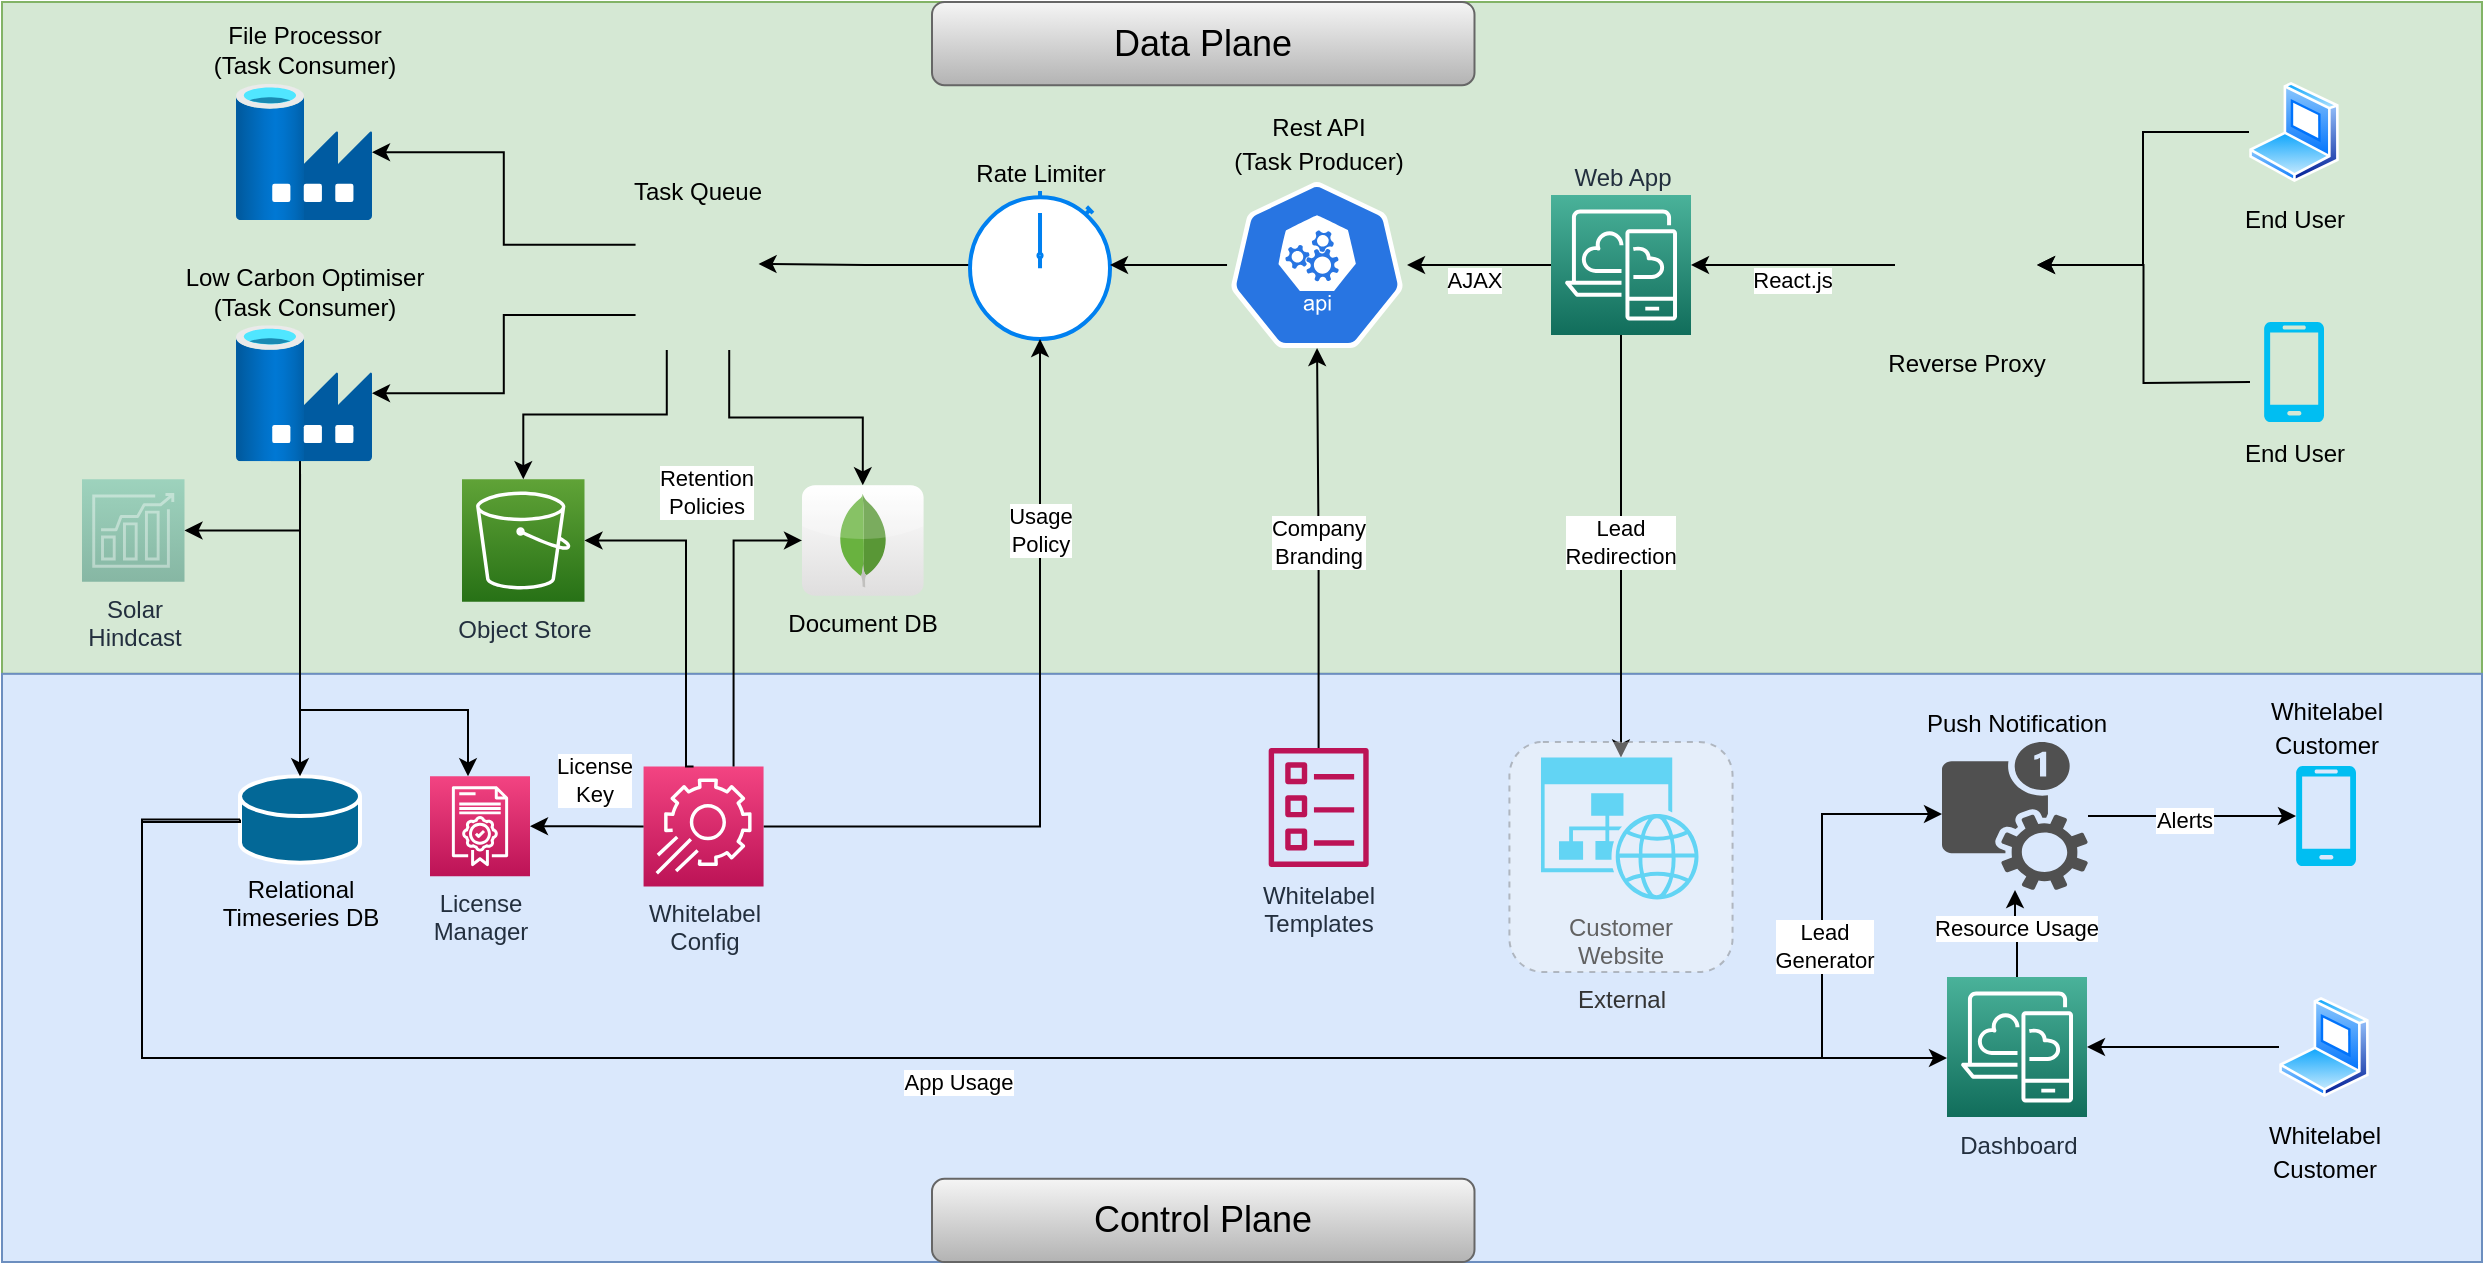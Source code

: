 <mxfile version="14.4.3" type="device" pages="2"><diagram name="New" id="-4Qh2-bbR4S6-_DFE4KF"><mxGraphModel dx="1499" dy="2027" grid="1" gridSize="10" guides="1" tooltips="1" connect="1" arrows="1" fold="1" page="1" pageScale="1" pageWidth="827" pageHeight="1169" math="0" shadow="0"><root><mxCell id="u6m_uUY1OBBtDBElIfsh-0"/><mxCell id="u6m_uUY1OBBtDBElIfsh-1" parent="u6m_uUY1OBBtDBElIfsh-0"/><mxCell id="LwdulXRqIAvsSo_qk3o0-147" value="" style="group" vertex="1" connectable="0" parent="u6m_uUY1OBBtDBElIfsh-1"><mxGeometry x="260" y="-30" width="1240" height="630" as="geometry"/></mxCell><mxCell id="LwdulXRqIAvsSo_qk3o0-117" value="" style="rounded=0;whiteSpace=wrap;html=1;fillColor=#d5e8d4;strokeColor=#82b366;" vertex="1" parent="LwdulXRqIAvsSo_qk3o0-147"><mxGeometry width="1240.0" height="335.92" as="geometry"/></mxCell><mxCell id="LwdulXRqIAvsSo_qk3o0-116" value="" style="rounded=0;whiteSpace=wrap;html=1;fillColor=#dae8fc;strokeColor=#6c8ebf;" vertex="1" parent="LwdulXRqIAvsSo_qk3o0-147"><mxGeometry y="335.92" width="1240.0" height="294.08" as="geometry"/></mxCell><mxCell id="LwdulXRqIAvsSo_qk3o0-129" value="&lt;font style=&quot;font-size: 18px&quot;&gt;Data Plane&lt;/font&gt;" style="rounded=1;whiteSpace=wrap;html=1;gradientColor=#b3b3b3;fillColor=#f5f5f5;strokeColor=#666666;" vertex="1" parent="LwdulXRqIAvsSo_qk3o0-147"><mxGeometry x="465.0" width="271.25" height="41.6" as="geometry"/></mxCell><mxCell id="LwdulXRqIAvsSo_qk3o0-130" value="&lt;font style=&quot;font-size: 18px&quot;&gt;Control Plane&lt;/font&gt;" style="rounded=1;whiteSpace=wrap;html=1;fillColor=#f5f5f5;strokeColor=#666666;gradientColor=#b3b3b3;" vertex="1" parent="LwdulXRqIAvsSo_qk3o0-147"><mxGeometry x="465.0" y="588.4" width="271.25" height="41.6" as="geometry"/></mxCell><mxCell id="u6m_uUY1OBBtDBElIfsh-2" value="Object Store" style="points=[[0,0,0],[0.25,0,0],[0.5,0,0],[0.75,0,0],[1,0,0],[0,1,0],[0.25,1,0],[0.5,1,0],[0.75,1,0],[1,1,0],[0,0.25,0],[0,0.5,0],[0,0.75,0],[1,0.25,0],[1,0.5,0],[1,0.75,0]];outlineConnect=0;fontColor=#232F3E;gradientColor=#60A337;gradientDirection=north;fillColor=#277116;strokeColor=#ffffff;dashed=0;verticalLabelPosition=bottom;verticalAlign=top;align=center;html=1;fontSize=12;fontStyle=0;aspect=fixed;shape=mxgraph.aws4.resourceIcon;resIcon=mxgraph.aws4.s3;labelPosition=center;" parent="u6m_uUY1OBBtDBElIfsh-1" vertex="1"><mxGeometry x="490" y="208.6" width="61.25" height="61.25" as="geometry"/></mxCell><mxCell id="u6m_uUY1OBBtDBElIfsh-3" value="" style="edgeStyle=orthogonalEdgeStyle;rounded=0;orthogonalLoop=1;jettySize=auto;html=1;entryX=1;entryY=0.5;entryDx=0;entryDy=0;entryPerimeter=0;" parent="u6m_uUY1OBBtDBElIfsh-1" source="u6m_uUY1OBBtDBElIfsh-4" target="u6m_uUY1OBBtDBElIfsh-14" edge="1"><mxGeometry relative="1" as="geometry"/></mxCell><mxCell id="A-zdxyPwzj0U3IRxRKm3-13" value="React.js" style="edgeLabel;html=1;align=center;verticalAlign=middle;resizable=0;points=[];labelBackgroundColor=#FFFFFF;" parent="u6m_uUY1OBBtDBElIfsh-3" vertex="1" connectable="0"><mxGeometry x="0.02" y="-2" relative="1" as="geometry"><mxPoint y="9.45" as="offset"/></mxGeometry></mxCell><mxCell id="u6m_uUY1OBBtDBElIfsh-4" value="Reverse Proxy" style="shape=image;html=1;verticalAlign=top;verticalLabelPosition=bottom;labelBackgroundColor=none;imageAspect=0;aspect=fixed;image=https://cdn4.iconfinder.com/data/icons/logos-brands-5/24/nginx-128.png" parent="u6m_uUY1OBBtDBElIfsh-1" vertex="1"><mxGeometry x="1206.5" y="66" width="71" height="71" as="geometry"/></mxCell><mxCell id="u6m_uUY1OBBtDBElIfsh-5" value="Relational&lt;br&gt;Timeseries DB" style="shape=mxgraph.cisco.storage.relational_database;html=1;pointerEvents=1;dashed=0;fillColor=#036897;strokeColor=#ffffff;strokeWidth=2;verticalLabelPosition=bottom;verticalAlign=top;align=center;outlineConnect=0;" parent="u6m_uUY1OBBtDBElIfsh-1" vertex="1"><mxGeometry x="379" y="357.13" width="60" height="43.25" as="geometry"/></mxCell><mxCell id="LwdulXRqIAvsSo_qk3o0-62" style="edgeStyle=orthogonalEdgeStyle;rounded=0;orthogonalLoop=1;jettySize=auto;html=1;startArrow=none;startFill=0;endArrow=classic;endFill=1;entryX=0.5;entryY=0;entryDx=0;entryDy=0;entryPerimeter=0;" edge="1" parent="u6m_uUY1OBBtDBElIfsh-1" target="u6m_uUY1OBBtDBElIfsh-5"><mxGeometry relative="1" as="geometry"><mxPoint x="413" y="197.6" as="sourcePoint"/><mxPoint x="409" y="350" as="targetPoint"/><Array as="points"><mxPoint x="409" y="198"/></Array></mxGeometry></mxCell><mxCell id="LwdulXRqIAvsSo_qk3o0-71" style="edgeStyle=orthogonalEdgeStyle;rounded=0;orthogonalLoop=1;jettySize=auto;html=1;entryX=0.5;entryY=0;entryDx=0;entryDy=0;entryPerimeter=0;startArrow=none;startFill=0;endArrow=classic;endFill=1;" edge="1" parent="u6m_uUY1OBBtDBElIfsh-1"><mxGeometry relative="1" as="geometry"><mxPoint x="409" y="203.6" as="sourcePoint"/><mxPoint x="493" y="357.13" as="targetPoint"/><Array as="points"><mxPoint x="409" y="324"/><mxPoint x="493" y="324"/></Array></mxGeometry></mxCell><mxCell id="u6m_uUY1OBBtDBElIfsh-12" value="Low Carbon Optimiser&lt;br&gt;(Task Consumer)" style="aspect=fixed;html=1;points=[];align=center;image;fontSize=12;image=img/lib/azure2/databases/Data_Factory.svg;labelPosition=center;verticalLabelPosition=top;verticalAlign=bottom;labelBackgroundColor=none;" parent="u6m_uUY1OBBtDBElIfsh-1" vertex="1"><mxGeometry x="377" y="131.6" width="68" height="68" as="geometry"/></mxCell><mxCell id="u6m_uUY1OBBtDBElIfsh-13" value="" style="edgeStyle=orthogonalEdgeStyle;rounded=0;orthogonalLoop=1;jettySize=auto;html=1;" parent="u6m_uUY1OBBtDBElIfsh-1" source="u6m_uUY1OBBtDBElIfsh-14" target="k0hZqJOooXaTON9fD8c4-2" edge="1"><mxGeometry relative="1" as="geometry"><mxPoint x="969.51" y="101.5" as="targetPoint"/></mxGeometry></mxCell><mxCell id="A-zdxyPwzj0U3IRxRKm3-12" value="AJAX" style="edgeLabel;html=1;align=center;verticalAlign=middle;resizable=0;points=[];labelBackgroundColor=#ffffff;" parent="u6m_uUY1OBBtDBElIfsh-13" vertex="1" connectable="0"><mxGeometry x="0.07" y="-1" relative="1" as="geometry"><mxPoint y="8.45" as="offset"/></mxGeometry></mxCell><mxCell id="A-zdxyPwzj0U3IRxRKm3-29" value="Lead&lt;br&gt;Redirection" style="edgeStyle=orthogonalEdgeStyle;rounded=0;orthogonalLoop=1;jettySize=auto;html=1;startArrow=none;startFill=0;endArrow=classic;endFill=1;exitX=0.5;exitY=1;exitDx=0;exitDy=0;exitPerimeter=0;entryX=0.5;entryY=0;entryDx=0;entryDy=0;entryPerimeter=0;" parent="u6m_uUY1OBBtDBElIfsh-1" source="u6m_uUY1OBBtDBElIfsh-14" target="A-zdxyPwzj0U3IRxRKm3-24" edge="1"><mxGeometry x="-0.02" relative="1" as="geometry"><mxPoint x="1050" y="50" as="sourcePoint"/><mxPoint x="1076" y="340" as="targetPoint"/><mxPoint as="offset"/></mxGeometry></mxCell><mxCell id="u6m_uUY1OBBtDBElIfsh-14" value="Web App" style="points=[[0,0,0],[0.25,0,0],[0.5,0,0],[0.75,0,0],[1,0,0],[0,1,0],[0.25,1,0],[0.5,1,0],[0.75,1,0],[1,1,0],[0,0.25,0],[0,0.5,0],[0,0.75,0],[1,0.25,0],[1,0.5,0],[1,0.75,0]];outlineConnect=0;fontColor=#232F3E;gradientColor=#4AB29A;gradientDirection=north;fillColor=#116D5B;strokeColor=#ffffff;dashed=0;verticalLabelPosition=top;verticalAlign=bottom;align=center;html=1;fontSize=12;fontStyle=0;aspect=fixed;shape=mxgraph.aws4.resourceIcon;resIcon=mxgraph.aws4.desktop_and_app_streaming;labelPosition=center;" parent="u6m_uUY1OBBtDBElIfsh-1" vertex="1"><mxGeometry x="1034.5" y="66.5" width="70" height="70" as="geometry"/></mxCell><mxCell id="LwdulXRqIAvsSo_qk3o0-29" style="edgeStyle=orthogonalEdgeStyle;rounded=0;orthogonalLoop=1;jettySize=auto;html=1;entryX=0.985;entryY=0.386;entryDx=0;entryDy=0;entryPerimeter=0;startArrow=none;startFill=0;endArrow=classic;endFill=1;" edge="1" parent="u6m_uUY1OBBtDBElIfsh-1" source="u6m_uUY1OBBtDBElIfsh-16" target="u6m_uUY1OBBtDBElIfsh-24"><mxGeometry relative="1" as="geometry"/></mxCell><mxCell id="u6m_uUY1OBBtDBElIfsh-16" value="Rate Limiter" style="html=1;verticalLabelPosition=top;align=center;labelBackgroundColor=none;verticalAlign=bottom;strokeWidth=2;strokeColor=#0080F0;shadow=0;dashed=0;shape=mxgraph.ios7.icons.stopwatch;labelPosition=center;" parent="u6m_uUY1OBBtDBElIfsh-1" vertex="1"><mxGeometry x="744.01" y="64.5" width="70" height="74" as="geometry"/></mxCell><mxCell id="u6m_uUY1OBBtDBElIfsh-17" value="" style="edgeStyle=orthogonalEdgeStyle;rounded=0;orthogonalLoop=1;jettySize=auto;html=1;" parent="u6m_uUY1OBBtDBElIfsh-1" source="u6m_uUY1OBBtDBElIfsh-18" target="u6m_uUY1OBBtDBElIfsh-16" edge="1"><mxGeometry relative="1" as="geometry"><mxPoint x="779" y="320" as="sourcePoint"/><mxPoint x="766" y="420" as="targetPoint"/></mxGeometry></mxCell><mxCell id="A-zdxyPwzj0U3IRxRKm3-8" value="Usage&lt;br&gt;Policy" style="edgeLabel;html=1;align=center;verticalAlign=middle;resizable=0;points=[];" parent="u6m_uUY1OBBtDBElIfsh-17" vertex="1" connectable="0"><mxGeometry x="0.014" y="1" relative="1" as="geometry"><mxPoint x="1.01" y="-93.22" as="offset"/></mxGeometry></mxCell><mxCell id="u6m_uUY1OBBtDBElIfsh-18" value="Whitelabel&lt;br&gt;Config" style="points=[[0,0,0],[0.25,0,0],[0.5,0,0],[0.75,0,0],[1,0,0],[0,1,0],[0.25,1,0],[0.5,1,0],[0.75,1,0],[1,1,0],[0,0.25,0],[0,0.5,0],[0,0.75,0],[1,0.25,0],[1,0.5,0],[1,0.75,0]];points=[[0,0,0],[0.25,0,0],[0.5,0,0],[0.75,0,0],[1,0,0],[0,1,0],[0.25,1,0],[0.5,1,0],[0.75,1,0],[1,1,0],[0,0.25,0],[0,0.5,0],[0,0.75,0],[1,0.25,0],[1,0.5,0],[1,0.75,0]];outlineConnect=0;fontColor=#232F3E;gradientColor=#F34482;gradientDirection=north;fillColor=#BC1356;strokeColor=#ffffff;dashed=0;verticalLabelPosition=bottom;verticalAlign=top;align=center;html=1;fontSize=12;fontStyle=0;aspect=fixed;shape=mxgraph.aws4.resourceIcon;resIcon=mxgraph.aws4.app_config;labelPosition=center;" parent="u6m_uUY1OBBtDBElIfsh-1" vertex="1"><mxGeometry x="580.78" y="352.25" width="60" height="60" as="geometry"/></mxCell><mxCell id="u6m_uUY1OBBtDBElIfsh-19" value="" style="edgeStyle=orthogonalEdgeStyle;rounded=0;orthogonalLoop=1;jettySize=auto;html=1;entryX=0.5;entryY=1;entryDx=0;entryDy=0;entryPerimeter=0;" parent="u6m_uUY1OBBtDBElIfsh-1" source="u6m_uUY1OBBtDBElIfsh-20" target="k0hZqJOooXaTON9fD8c4-2" edge="1"><mxGeometry relative="1" as="geometry"><mxPoint x="880" y="-140" as="sourcePoint"/><mxPoint x="918" y="-30" as="targetPoint"/></mxGeometry></mxCell><mxCell id="A-zdxyPwzj0U3IRxRKm3-9" value="Company&lt;br&gt;Branding" style="edgeLabel;html=1;align=center;verticalAlign=middle;resizable=0;points=[];" parent="u6m_uUY1OBBtDBElIfsh-19" vertex="1" connectable="0"><mxGeometry x="-0.159" y="2" relative="1" as="geometry"><mxPoint x="1.22" y="-18.98" as="offset"/></mxGeometry></mxCell><mxCell id="u6m_uUY1OBBtDBElIfsh-20" value="Whitelabel&lt;br&gt;Templates" style="outlineConnect=0;fontColor=#232F3E;gradientColor=none;fillColor=#BC1356;strokeColor=none;dashed=0;verticalLabelPosition=bottom;verticalAlign=top;align=center;html=1;fontSize=12;fontStyle=0;aspect=fixed;pointerEvents=1;shape=mxgraph.aws4.template;labelPosition=center;" parent="u6m_uUY1OBBtDBElIfsh-1" vertex="1"><mxGeometry x="893.34" y="342.75" width="50" height="60" as="geometry"/></mxCell><mxCell id="LwdulXRqIAvsSo_qk3o0-52" style="edgeStyle=orthogonalEdgeStyle;rounded=0;orthogonalLoop=1;jettySize=auto;html=1;exitX=0;exitY=0.25;exitDx=0;exitDy=0;startArrow=none;startFill=0;endArrow=classic;endFill=1;" edge="1" parent="u6m_uUY1OBBtDBElIfsh-1" source="u6m_uUY1OBBtDBElIfsh-24" target="LwdulXRqIAvsSo_qk3o0-36"><mxGeometry relative="1" as="geometry"/></mxCell><mxCell id="LwdulXRqIAvsSo_qk3o0-53" style="edgeStyle=orthogonalEdgeStyle;rounded=0;orthogonalLoop=1;jettySize=auto;html=1;exitX=0;exitY=0.75;exitDx=0;exitDy=0;startArrow=none;startFill=0;endArrow=classic;endFill=1;" edge="1" parent="u6m_uUY1OBBtDBElIfsh-1" source="u6m_uUY1OBBtDBElIfsh-24" target="u6m_uUY1OBBtDBElIfsh-12"><mxGeometry relative="1" as="geometry"/></mxCell><mxCell id="LwdulXRqIAvsSo_qk3o0-125" style="edgeStyle=orthogonalEdgeStyle;rounded=0;orthogonalLoop=1;jettySize=auto;html=1;exitX=0.25;exitY=1;exitDx=0;exitDy=0;startArrow=none;startFill=0;endArrow=classic;endFill=1;" edge="1" parent="u6m_uUY1OBBtDBElIfsh-1" source="u6m_uUY1OBBtDBElIfsh-24" target="u6m_uUY1OBBtDBElIfsh-2"><mxGeometry relative="1" as="geometry"/></mxCell><mxCell id="LwdulXRqIAvsSo_qk3o0-126" style="edgeStyle=orthogonalEdgeStyle;rounded=0;orthogonalLoop=1;jettySize=auto;html=1;exitX=0.75;exitY=1;exitDx=0;exitDy=0;startArrow=none;startFill=0;endArrow=classic;endFill=1;" edge="1" parent="u6m_uUY1OBBtDBElIfsh-1" source="u6m_uUY1OBBtDBElIfsh-24" target="LwdulXRqIAvsSo_qk3o0-0"><mxGeometry relative="1" as="geometry"/></mxCell><mxCell id="u6m_uUY1OBBtDBElIfsh-24" value="Task Queue" style="shape=image;verticalLabelPosition=top;labelBackgroundColor=none;verticalAlign=bottom;aspect=fixed;imageAspect=0;image=https://encrypted-tbn0.gstatic.com/images?q=tbn:ANd9GcTfVdnzRoVhdHPJff8Bvg5GVrKELwDpDPXdDQ&amp;usqp=CAU;labelPosition=center;align=center;" parent="u6m_uUY1OBBtDBElIfsh-1" vertex="1"><mxGeometry x="576.78" y="73.9" width="62.44" height="70.1" as="geometry"/></mxCell><mxCell id="LwdulXRqIAvsSo_qk3o0-74" style="edgeStyle=orthogonalEdgeStyle;rounded=0;orthogonalLoop=1;jettySize=auto;html=1;startArrow=classic;startFill=1;endArrow=none;endFill=0;entryX=0;entryY=0.5;entryDx=0;entryDy=0;entryPerimeter=0;" edge="1" parent="u6m_uUY1OBBtDBElIfsh-1" source="u6m_uUY1OBBtDBElIfsh-28" target="u6m_uUY1OBBtDBElIfsh-5"><mxGeometry relative="1" as="geometry"><mxPoint x="1211.5" y="497" as="sourcePoint"/><mxPoint x="440" y="380" as="targetPoint"/><Array as="points"><mxPoint x="330" y="498"/><mxPoint x="330" y="380"/><mxPoint x="379" y="380"/></Array></mxGeometry></mxCell><mxCell id="LwdulXRqIAvsSo_qk3o0-137" value="App Usage" style="edgeLabel;html=1;align=center;verticalAlign=middle;resizable=0;points=[];" vertex="1" connectable="0" parent="LwdulXRqIAvsSo_qk3o0-74"><mxGeometry x="-0.223" y="1" relative="1" as="geometry"><mxPoint x="-78.46" y="11" as="offset"/></mxGeometry></mxCell><mxCell id="LwdulXRqIAvsSo_qk3o0-127" style="edgeStyle=orthogonalEdgeStyle;rounded=0;orthogonalLoop=1;jettySize=auto;html=1;exitX=0.5;exitY=0;exitDx=0;exitDy=0;exitPerimeter=0;startArrow=none;startFill=0;endArrow=classic;endFill=1;" edge="1" parent="u6m_uUY1OBBtDBElIfsh-1" source="u6m_uUY1OBBtDBElIfsh-28" target="A-zdxyPwzj0U3IRxRKm3-18"><mxGeometry relative="1" as="geometry"/></mxCell><mxCell id="LwdulXRqIAvsSo_qk3o0-151" value="Resource Usage" style="edgeLabel;html=1;align=center;verticalAlign=middle;resizable=0;points=[];" vertex="1" connectable="0" parent="LwdulXRqIAvsSo_qk3o0-127"><mxGeometry x="0.183" relative="1" as="geometry"><mxPoint y="1" as="offset"/></mxGeometry></mxCell><mxCell id="u6m_uUY1OBBtDBElIfsh-28" value="Dashboard" style="points=[[0,0,0],[0.25,0,0],[0.5,0,0],[0.75,0,0],[1,0,0],[0,1,0],[0.25,1,0],[0.5,1,0],[0.75,1,0],[1,1,0],[0,0.25,0],[0,0.5,0],[0,0.75,0],[1,0.25,0],[1,0.5,0],[1,0.75,0]];outlineConnect=0;fontColor=#232F3E;gradientColor=#4AB29A;gradientDirection=north;fillColor=#116D5B;strokeColor=#ffffff;dashed=0;verticalLabelPosition=bottom;verticalAlign=top;align=center;html=1;fontSize=12;fontStyle=0;aspect=fixed;shape=mxgraph.aws4.resourceIcon;resIcon=mxgraph.aws4.desktop_and_app_streaming;labelPosition=center;" parent="u6m_uUY1OBBtDBElIfsh-1" vertex="1"><mxGeometry x="1232.5" y="457.5" width="70" height="70" as="geometry"/></mxCell><mxCell id="u6m_uUY1OBBtDBElIfsh-31" value="&lt;font style=&quot;font-size: 12px&quot;&gt;End User&lt;/font&gt;" style="verticalLabelPosition=bottom;html=1;verticalAlign=top;align=center;strokeColor=none;fillColor=#00BEF2;shape=mxgraph.azure.mobile;pointerEvents=1;fontSize=14;" parent="u6m_uUY1OBBtDBElIfsh-1" vertex="1"><mxGeometry x="1391" y="130" width="30" height="50" as="geometry"/></mxCell><mxCell id="LwdulXRqIAvsSo_qk3o0-43" style="edgeStyle=orthogonalEdgeStyle;rounded=0;orthogonalLoop=1;jettySize=auto;html=1;exitX=0;exitY=0.5;exitDx=0;exitDy=0;entryX=1;entryY=0.5;entryDx=0;entryDy=0;startArrow=none;startFill=0;endArrow=classic;endFill=1;" edge="1" parent="u6m_uUY1OBBtDBElIfsh-1" source="u6m_uUY1OBBtDBElIfsh-33" target="u6m_uUY1OBBtDBElIfsh-4"><mxGeometry relative="1" as="geometry"/></mxCell><mxCell id="u6m_uUY1OBBtDBElIfsh-33" value="&lt;font style=&quot;font-size: 12px&quot;&gt;End User&lt;/font&gt;" style="aspect=fixed;perimeter=ellipsePerimeter;html=1;align=center;shadow=0;dashed=0;spacingTop=3;image;image=img/lib/active_directory/laptop_client.svg;fillColor=#E5CCFF;fontSize=14;labelBackgroundColor=none;" parent="u6m_uUY1OBBtDBElIfsh-1" vertex="1"><mxGeometry x="1383.5" y="10" width="45" height="50" as="geometry"/></mxCell><mxCell id="LwdulXRqIAvsSo_qk3o0-66" style="edgeStyle=orthogonalEdgeStyle;rounded=0;orthogonalLoop=1;jettySize=auto;html=1;startArrow=none;startFill=0;endArrow=classic;endFill=1;" edge="1" parent="u6m_uUY1OBBtDBElIfsh-1" source="u6m_uUY1OBBtDBElIfsh-36" target="u6m_uUY1OBBtDBElIfsh-28"><mxGeometry relative="1" as="geometry"><mxPoint x="1322.5" y="515" as="targetPoint"/></mxGeometry></mxCell><mxCell id="adFz2zFn3NGQVZ3KWOIv-0" value="" style="edgeStyle=orthogonalEdgeStyle;rounded=0;orthogonalLoop=1;jettySize=auto;html=1;startArrow=classic;startFill=1;endArrow=none;endFill=0;" edge="1" parent="u6m_uUY1OBBtDBElIfsh-1" source="A-zdxyPwzj0U3IRxRKm3-14" target="u6m_uUY1OBBtDBElIfsh-18"><mxGeometry relative="1" as="geometry"/></mxCell><mxCell id="adFz2zFn3NGQVZ3KWOIv-1" value="License&lt;br&gt;Key" style="edgeLabel;html=1;align=center;verticalAlign=middle;resizable=0;points=[];" vertex="1" connectable="0" parent="adFz2zFn3NGQVZ3KWOIv-0"><mxGeometry x="0.12" y="2" relative="1" as="geometry"><mxPoint y="-21.25" as="offset"/></mxGeometry></mxCell><mxCell id="A-zdxyPwzj0U3IRxRKm3-14" value="License&lt;br&gt;Manager" style="points=[[0,0,0],[0.25,0,0],[0.5,0,0],[0.75,0,0],[1,0,0],[0,1,0],[0.25,1,0],[0.5,1,0],[0.75,1,0],[1,1,0],[0,0.25,0],[0,0.5,0],[0,0.75,0],[1,0.25,0],[1,0.5,0],[1,0.75,0]];points=[[0,0,0],[0.25,0,0],[0.5,0,0],[0.75,0,0],[1,0,0],[0,1,0],[0.25,1,0],[0.5,1,0],[0.75,1,0],[1,1,0],[0,0.25,0],[0,0.5,0],[0,0.75,0],[1,0.25,0],[1,0.5,0],[1,0.75,0]];outlineConnect=0;fontColor=#232F3E;gradientColor=#F34482;gradientDirection=north;fillColor=#BC1356;strokeColor=#ffffff;dashed=0;verticalLabelPosition=bottom;verticalAlign=top;align=center;html=1;fontSize=12;fontStyle=0;aspect=fixed;shape=mxgraph.aws4.resourceIcon;resIcon=mxgraph.aws4.license_manager;" parent="u6m_uUY1OBBtDBElIfsh-1" vertex="1"><mxGeometry x="474" y="357.13" width="50" height="50" as="geometry"/></mxCell><mxCell id="A-zdxyPwzj0U3IRxRKm3-24" value="Customer&lt;br&gt;Website" style="verticalLabelPosition=bottom;html=1;verticalAlign=top;align=center;strokeColor=none;fillColor=#00BEF2;shape=mxgraph.azure.website_generic;pointerEvents=1;labelPosition=center;" parent="u6m_uUY1OBBtDBElIfsh-1" vertex="1"><mxGeometry x="1029.49" y="347.75" width="80" height="71" as="geometry"/></mxCell><mxCell id="k0hZqJOooXaTON9fD8c4-4" value="" style="edgeStyle=orthogonalEdgeStyle;rounded=0;orthogonalLoop=1;jettySize=auto;html=1;startArrow=none;startFill=0;endArrow=classic;endFill=1;fontSize=14;" parent="u6m_uUY1OBBtDBElIfsh-1" source="k0hZqJOooXaTON9fD8c4-2" target="u6m_uUY1OBBtDBElIfsh-16" edge="1"><mxGeometry relative="1" as="geometry"/></mxCell><mxCell id="k0hZqJOooXaTON9fD8c4-2" value="&lt;font style=&quot;font-size: 12px&quot;&gt;Rest API&lt;br&gt;(Task Producer)&lt;/font&gt;" style="html=1;dashed=0;whitespace=wrap;fillColor=#2875E2;strokeColor=#ffffff;points=[[0.005,0.63,0],[0.1,0.2,0],[0.9,0.2,0],[0.5,0,0],[0.995,0.63,0],[0.72,0.99,0],[0.5,1,0],[0.28,0.99,0]];shape=mxgraph.kubernetes.icon;prIcon=api;fontSize=14;labelPosition=center;verticalLabelPosition=top;align=center;verticalAlign=bottom;" parent="u6m_uUY1OBBtDBElIfsh-1" vertex="1"><mxGeometry x="872.52" y="60.0" width="90" height="83" as="geometry"/></mxCell><mxCell id="LwdulXRqIAvsSo_qk3o0-132" style="edgeStyle=orthogonalEdgeStyle;rounded=0;orthogonalLoop=1;jettySize=auto;html=1;startArrow=classic;startFill=1;endArrow=none;endFill=0;entryX=0.75;entryY=0;entryDx=0;entryDy=0;entryPerimeter=0;" edge="1" parent="u6m_uUY1OBBtDBElIfsh-1" source="LwdulXRqIAvsSo_qk3o0-0" target="u6m_uUY1OBBtDBElIfsh-18"><mxGeometry relative="1" as="geometry"><mxPoint x="606.78" y="240" as="sourcePoint"/><mxPoint x="620" y="300" as="targetPoint"/></mxGeometry></mxCell><mxCell id="LwdulXRqIAvsSo_qk3o0-136" value="Retention&lt;br&gt;Policies" style="edgeLabel;html=1;align=center;verticalAlign=middle;resizable=0;points=[];" vertex="1" connectable="0" parent="LwdulXRqIAvsSo_qk3o0-132"><mxGeometry x="0.213" y="-3" relative="1" as="geometry"><mxPoint x="-10.79" y="-80" as="offset"/></mxGeometry></mxCell><mxCell id="LwdulXRqIAvsSo_qk3o0-0" value="Document DB" style="dashed=0;outlineConnect=0;html=1;align=center;labelPosition=center;verticalLabelPosition=bottom;verticalAlign=top;shape=mxgraph.webicons.mongodb;gradientColor=#DFDEDE" vertex="1" parent="u6m_uUY1OBBtDBElIfsh-1"><mxGeometry x="660" y="211.63" width="60.78" height="55.2" as="geometry"/></mxCell><mxCell id="LwdulXRqIAvsSo_qk3o0-36" value="File Processor&lt;br&gt;(Task Consumer)" style="aspect=fixed;html=1;points=[];align=center;image;fontSize=12;image=img/lib/azure2/databases/Data_Factory.svg;labelPosition=center;verticalLabelPosition=top;verticalAlign=bottom;labelBackgroundColor=none;" vertex="1" parent="u6m_uUY1OBBtDBElIfsh-1"><mxGeometry x="377" y="11.05" width="68" height="68" as="geometry"/></mxCell><mxCell id="LwdulXRqIAvsSo_qk3o0-44" style="edgeStyle=orthogonalEdgeStyle;rounded=0;orthogonalLoop=1;jettySize=auto;html=1;entryX=1;entryY=0.5;entryDx=0;entryDy=0;startArrow=none;startFill=0;endArrow=classic;endFill=1;" edge="1" parent="u6m_uUY1OBBtDBElIfsh-1" target="u6m_uUY1OBBtDBElIfsh-4"><mxGeometry relative="1" as="geometry"><mxPoint x="1384" y="160" as="sourcePoint"/><mxPoint x="1279.5" y="101.5" as="targetPoint"/></mxGeometry></mxCell><mxCell id="LwdulXRqIAvsSo_qk3o0-59" style="edgeStyle=orthogonalEdgeStyle;rounded=0;orthogonalLoop=1;jettySize=auto;html=1;startArrow=none;startFill=0;endArrow=classic;endFill=1;entryX=1;entryY=0.5;entryDx=0;entryDy=0;entryPerimeter=0;exitX=0.25;exitY=0;exitDx=0;exitDy=0;exitPerimeter=0;" edge="1" parent="u6m_uUY1OBBtDBElIfsh-1" target="u6m_uUY1OBBtDBElIfsh-2"><mxGeometry relative="1" as="geometry"><mxPoint x="605.78" y="352.25" as="sourcePoint"/><mxPoint x="561.25" y="239.225" as="targetPoint"/><Array as="points"><mxPoint x="602" y="352"/><mxPoint x="602" y="239"/></Array></mxGeometry></mxCell><mxCell id="A-zdxyPwzj0U3IRxRKm3-20" value="&lt;font style=&quot;font-size: 12px&quot;&gt;Whitelabel&lt;br&gt;Customer&lt;/font&gt;" style="verticalLabelPosition=top;html=1;verticalAlign=bottom;align=center;strokeColor=none;fillColor=#00BEF2;shape=mxgraph.azure.mobile;pointerEvents=1;fontSize=14;labelPosition=center;" parent="u6m_uUY1OBBtDBElIfsh-1" vertex="1"><mxGeometry x="1407" y="352" width="30" height="50.0" as="geometry"/></mxCell><mxCell id="A-zdxyPwzj0U3IRxRKm3-18" value="Push Notification" style="pointerEvents=1;shadow=0;dashed=0;html=1;strokeColor=none;fillColor=#505050;labelPosition=center;verticalLabelPosition=top;verticalAlign=bottom;outlineConnect=0;align=center;shape=mxgraph.office.communications.push_notification_service;" parent="u6m_uUY1OBBtDBElIfsh-1" vertex="1"><mxGeometry x="1230" y="340" width="73" height="74" as="geometry"/></mxCell><mxCell id="LwdulXRqIAvsSo_qk3o0-67" style="edgeStyle=orthogonalEdgeStyle;rounded=0;orthogonalLoop=1;jettySize=auto;html=1;entryX=0;entryY=0.5;entryDx=0;entryDy=0;entryPerimeter=0;startArrow=none;startFill=0;endArrow=classic;endFill=1;" edge="1" parent="u6m_uUY1OBBtDBElIfsh-1" source="A-zdxyPwzj0U3IRxRKm3-18" target="A-zdxyPwzj0U3IRxRKm3-20"><mxGeometry relative="1" as="geometry"/></mxCell><mxCell id="LwdulXRqIAvsSo_qk3o0-152" value="Alerts" style="edgeLabel;html=1;align=center;verticalAlign=middle;resizable=0;points=[];" vertex="1" connectable="0" parent="LwdulXRqIAvsSo_qk3o0-67"><mxGeometry x="-0.086" y="-2" relative="1" as="geometry"><mxPoint as="offset"/></mxGeometry></mxCell><mxCell id="u6m_uUY1OBBtDBElIfsh-36" value="&lt;font style=&quot;font-size: 12px&quot;&gt;Whitelabel&lt;br&gt;Customer&lt;/font&gt;" style="aspect=fixed;perimeter=ellipsePerimeter;html=1;align=center;shadow=0;dashed=0;spacingTop=3;image;image=img/lib/active_directory/laptop_client.svg;fillColor=#E5CCFF;fontSize=14;labelBackgroundColor=none;" parent="u6m_uUY1OBBtDBElIfsh-1" vertex="1"><mxGeometry x="1398.5" y="467.5" width="45" height="50" as="geometry"/></mxCell><mxCell id="LwdulXRqIAvsSo_qk3o0-154" value="External" style="rounded=1;whiteSpace=wrap;html=1;labelBackgroundColor=none;dashed=1;labelPosition=center;verticalLabelPosition=bottom;align=center;verticalAlign=top;strokeColor=#666666;fontColor=#333333;fillColor=#F5F5F5;opacity=40;" vertex="1" parent="u6m_uUY1OBBtDBElIfsh-1"><mxGeometry x="1013.71" y="340" width="111.56" height="115" as="geometry"/></mxCell><mxCell id="adFz2zFn3NGQVZ3KWOIv-5" style="edgeStyle=orthogonalEdgeStyle;rounded=0;orthogonalLoop=1;jettySize=auto;html=1;startArrow=classic;startFill=1;endArrow=none;endFill=0;entryX=0;entryY=0.5;entryDx=0;entryDy=0;entryPerimeter=0;" edge="1" parent="u6m_uUY1OBBtDBElIfsh-1" source="A-zdxyPwzj0U3IRxRKm3-18" target="u6m_uUY1OBBtDBElIfsh-5"><mxGeometry relative="1" as="geometry"><mxPoint x="1170" y="370" as="sourcePoint"/><mxPoint x="420" y="498" as="targetPoint"/><Array as="points"><mxPoint x="1170" y="376"/><mxPoint x="1170" y="498"/><mxPoint x="330" y="498"/><mxPoint x="330" y="379"/></Array></mxGeometry></mxCell><mxCell id="adFz2zFn3NGQVZ3KWOIv-7" value="Lead&lt;br&gt;Generator" style="edgeLabel;html=1;align=center;verticalAlign=middle;resizable=0;points=[];" vertex="1" connectable="0" parent="adFz2zFn3NGQVZ3KWOIv-5"><mxGeometry x="-0.79" y="1" relative="1" as="geometry"><mxPoint y="1" as="offset"/></mxGeometry></mxCell><mxCell id="_-TUoz09UXBhkWrDRDTP-1" style="edgeStyle=orthogonalEdgeStyle;rounded=0;orthogonalLoop=1;jettySize=auto;html=1;entryX=0.471;entryY=1.035;entryDx=0;entryDy=0;entryPerimeter=0;startArrow=classic;startFill=1;endArrow=none;endFill=0;exitX=1;exitY=0.5;exitDx=0;exitDy=0;exitPerimeter=0;" edge="1" parent="u6m_uUY1OBBtDBElIfsh-1" source="_-TUoz09UXBhkWrDRDTP-0"><mxGeometry relative="1" as="geometry"><mxPoint x="315.7" y="354.75" as="sourcePoint"/><mxPoint x="409.028" y="205.98" as="targetPoint"/><Array as="points"><mxPoint x="409" y="234"/></Array></mxGeometry></mxCell><mxCell id="_-TUoz09UXBhkWrDRDTP-0" value="Solar&lt;br&gt;Hindcast" style="points=[[0,0,0],[0.25,0,0],[0.5,0,0],[0.75,0,0],[1,0,0],[0,1,0],[0.25,1,0],[0.5,1,0],[0.75,1,0],[1,1,0],[0,0.25,0],[0,0.5,0],[0,0.75,0],[1,0.25,0],[1,0.5,0],[1,0.75,0]];outlineConnect=0;fontColor=#232F3E;gradientColor=#4AB29A;gradientDirection=north;fillColor=#116D5B;strokeColor=#ffffff;dashed=0;verticalLabelPosition=bottom;verticalAlign=top;align=center;html=1;fontSize=12;fontStyle=0;aspect=fixed;shape=mxgraph.aws4.resourceIcon;resIcon=mxgraph.aws4.forecast;labelBackgroundColor=none;opacity=40;" vertex="1" parent="u6m_uUY1OBBtDBElIfsh-1"><mxGeometry x="300" y="208.6" width="51.25" height="51.25" as="geometry"/></mxCell></root></mxGraphModel></diagram><diagram id="5WvhT2pbd6KmgwdCrGYB" name="Old"><mxGraphModel dx="1505" dy="2027" grid="1" gridSize="10" guides="1" tooltips="1" connect="1" arrows="1" fold="1" page="1" pageScale="1" pageWidth="827" pageHeight="1169" math="0" shadow="0"><root><mxCell id="0"/><mxCell id="1" parent="0"/><mxCell id="wzgjAHxjONHyC7OOADBc-2" value="" style="edgeStyle=orthogonalEdgeStyle;rounded=0;orthogonalLoop=1;jettySize=auto;html=1;entryX=1;entryY=0.5;entryDx=0;entryDy=0;entryPerimeter=0;exitX=0;exitY=0.5;exitDx=0;exitDy=0;exitPerimeter=0;" parent="1" edge="1"><mxGeometry relative="1" as="geometry"><mxPoint x="1268" y="74.2" as="sourcePoint"/><mxPoint x="1065" y="131.4" as="targetPoint"/><Array as="points"><mxPoint x="1190" y="75"/><mxPoint x="1190" y="132"/></Array></mxGeometry></mxCell><mxCell id="wzgjAHxjONHyC7OOADBc-5" value="Azure PostgreSQL" style="shape=mxgraph.cisco.storage.relational_database;html=1;pointerEvents=1;dashed=0;fillColor=#036897;strokeColor=#ffffff;strokeWidth=2;verticalLabelPosition=bottom;verticalAlign=top;align=center;outlineConnect=0;" parent="1" vertex="1"><mxGeometry x="500" y="105" width="66" height="53" as="geometry"/></mxCell><mxCell id="wzgjAHxjONHyC7OOADBc-15" value="" style="edgeStyle=orthogonalEdgeStyle;rounded=0;orthogonalLoop=1;jettySize=auto;html=1;entryX=0.965;entryY=0.5;entryDx=0;entryDy=0;entryPerimeter=0;" parent="1" source="wzgjAHxjONHyC7OOADBc-18" target="P20j-D8srnDXjohnnFeK-18" edge="1"><mxGeometry relative="1" as="geometry"><mxPoint x="920" y="131" as="targetPoint"/></mxGeometry></mxCell><mxCell id="wzgjAHxjONHyC7OOADBc-16" value="AJAX" style="edgeLabel;html=1;align=center;verticalAlign=middle;resizable=0;points=[];" parent="wzgjAHxjONHyC7OOADBc-15" vertex="1" connectable="0"><mxGeometry x="0.07" y="-1" relative="1" as="geometry"><mxPoint y="9.6" as="offset"/></mxGeometry></mxCell><mxCell id="wzgjAHxjONHyC7OOADBc-17" value="Lead&lt;br&gt;Redirection" style="edgeStyle=orthogonalEdgeStyle;rounded=0;orthogonalLoop=1;jettySize=auto;html=1;startArrow=classic;startFill=1;endArrow=none;endFill=0;exitX=0.75;exitY=1;exitDx=0;exitDy=0;exitPerimeter=0;" parent="1" source="wzgjAHxjONHyC7OOADBc-18" target="wzgjAHxjONHyC7OOADBc-56" edge="1"><mxGeometry x="0.693" relative="1" as="geometry"><mxPoint x="1080" y="260" as="sourcePoint"/><mxPoint x="1110" y="130" as="targetPoint"/><mxPoint as="offset"/></mxGeometry></mxCell><mxCell id="P20j-D8srnDXjohnnFeK-8" style="edgeStyle=orthogonalEdgeStyle;rounded=0;orthogonalLoop=1;jettySize=auto;html=1;startArrow=classic;startFill=1;endArrow=none;endFill=0;exitX=0.25;exitY=1;exitDx=0;exitDy=0;exitPerimeter=0;entryX=0.51;entryY=0;entryDx=0;entryDy=0;entryPerimeter=0;" edge="1" parent="1" source="wzgjAHxjONHyC7OOADBc-18" target="P20j-D8srnDXjohnnFeK-7"><mxGeometry relative="1" as="geometry"><mxPoint x="950" y="257.4" as="sourcePoint"/><mxPoint x="910" y="167.4" as="targetPoint"/></mxGeometry></mxCell><mxCell id="P20j-D8srnDXjohnnFeK-11" value="Auth&lt;br&gt;Paid Tier" style="edgeLabel;html=1;align=center;verticalAlign=middle;resizable=0;points=[];" vertex="1" connectable="0" parent="P20j-D8srnDXjohnnFeK-8"><mxGeometry x="0.464" y="-3" relative="1" as="geometry"><mxPoint x="2.55" y="22.9" as="offset"/></mxGeometry></mxCell><mxCell id="P20j-D8srnDXjohnnFeK-10" value="Auth&lt;br&gt;Limited Free Tier" style="edgeStyle=orthogonalEdgeStyle;rounded=0;orthogonalLoop=1;jettySize=auto;html=1;startArrow=classic;startFill=1;endArrow=none;endFill=0;exitX=0.5;exitY=1;exitDx=0;exitDy=0;exitPerimeter=0;" edge="1" parent="1" source="wzgjAHxjONHyC7OOADBc-18" target="P20j-D8srnDXjohnnFeK-9"><mxGeometry x="0.511" relative="1" as="geometry"><mxPoint x="1047.97" y="220" as="sourcePoint"/><mxPoint x="909.997" y="239.743" as="targetPoint"/><Array as="points"><mxPoint x="1030" y="230"/><mxPoint x="1030" y="230"/></Array><mxPoint as="offset"/></mxGeometry></mxCell><mxCell id="wzgjAHxjONHyC7OOADBc-18" value="Azure DevOps&lt;br&gt;(React)" style="points=[[0,0,0],[0.25,0,0],[0.5,0,0],[0.75,0,0],[1,0,0],[0,1,0],[0.25,1,0],[0.5,1,0],[0.75,1,0],[1,1,0],[0,0.25,0],[0,0.5,0],[0,0.75,0],[1,0.25,0],[1,0.5,0],[1,0.75,0]];outlineConnect=0;fontColor=#232F3E;gradientColor=#4AB29A;gradientDirection=north;fillColor=#116D5B;strokeColor=#ffffff;dashed=0;verticalLabelPosition=top;verticalAlign=bottom;align=center;html=1;fontSize=12;fontStyle=0;aspect=fixed;shape=mxgraph.aws4.resourceIcon;resIcon=mxgraph.aws4.desktop_and_app_streaming;labelPosition=center;" parent="1" vertex="1"><mxGeometry x="995" y="96.4" width="70" height="70" as="geometry"/></mxCell><mxCell id="wzgjAHxjONHyC7OOADBc-26" value="" style="edgeStyle=orthogonalEdgeStyle;rounded=0;orthogonalLoop=1;jettySize=auto;html=1;entryX=0.5;entryY=0;entryDx=0;entryDy=0;entryPerimeter=0;" parent="1" source="wzgjAHxjONHyC7OOADBc-28" target="wzgjAHxjONHyC7OOADBc-58" edge="1"><mxGeometry relative="1" as="geometry"><mxPoint x="840" as="sourcePoint"/><Array as="points"><mxPoint x="809" y="40"/><mxPoint x="725" y="40"/></Array></mxGeometry></mxCell><mxCell id="wzgjAHxjONHyC7OOADBc-28" value="HTML&lt;br&gt;Templates" style="outlineConnect=0;fontColor=#232F3E;gradientColor=none;fillColor=#BC1356;strokeColor=none;dashed=0;verticalLabelPosition=top;verticalAlign=bottom;align=center;html=1;fontSize=12;fontStyle=0;aspect=fixed;pointerEvents=1;shape=mxgraph.aws4.template;labelPosition=center;" parent="1" vertex="1"><mxGeometry x="780.0" y="-78.5" width="58.33" height="70" as="geometry"/></mxCell><mxCell id="wzgjAHxjONHyC7OOADBc-38" value="&lt;font style=&quot;font-size: 12px&quot;&gt;End User&lt;/font&gt;" style="verticalLabelPosition=bottom;html=1;verticalAlign=top;align=center;strokeColor=none;fillColor=#00BEF2;shape=mxgraph.azure.mobile;pointerEvents=1;fontSize=14;" parent="1" vertex="1"><mxGeometry x="1268" y="49.2" width="30" height="50" as="geometry"/></mxCell><mxCell id="wzgjAHxjONHyC7OOADBc-40" value="&lt;font style=&quot;font-size: 12px&quot;&gt;End User&lt;/font&gt;" style="aspect=fixed;perimeter=ellipsePerimeter;html=1;align=center;shadow=0;dashed=0;spacingTop=3;image;image=img/lib/active_directory/laptop_client.svg;fillColor=#E5CCFF;fontSize=14;" parent="1" vertex="1"><mxGeometry x="1260" y="165.1" width="45" height="50" as="geometry"/></mxCell><mxCell id="P20j-D8srnDXjohnnFeK-14" value="" style="edgeStyle=orthogonalEdgeStyle;rounded=0;orthogonalLoop=1;jettySize=auto;html=1;startArrow=classic;startFill=1;endArrow=none;endFill=0;" edge="1" parent="1" source="wzgjAHxjONHyC7OOADBc-56" target="P20j-D8srnDXjohnnFeK-12"><mxGeometry relative="1" as="geometry"/></mxCell><mxCell id="wzgjAHxjONHyC7OOADBc-56" value="Azure Marketplace" style="verticalLabelPosition=bottom;html=1;verticalAlign=top;align=center;strokeColor=none;fillColor=#00BEF2;shape=mxgraph.azure.website_generic;pointerEvents=1;labelPosition=center;" parent="1" vertex="1"><mxGeometry x="1115" y="294.5" width="60" height="58.5" as="geometry"/></mxCell><mxCell id="wzgjAHxjONHyC7OOADBc-57" value="" style="edgeStyle=orthogonalEdgeStyle;rounded=0;orthogonalLoop=1;jettySize=auto;html=1;startArrow=none;startFill=0;endArrow=classic;endFill=1;fontSize=14;entryX=1;entryY=0.5;entryDx=0;entryDy=0;entryPerimeter=0;" parent="1" source="wzgjAHxjONHyC7OOADBc-58" target="wzgjAHxjONHyC7OOADBc-5" edge="1"><mxGeometry relative="1" as="geometry"><mxPoint x="604" y="131.4" as="targetPoint"/></mxGeometry></mxCell><mxCell id="P20j-D8srnDXjohnnFeK-17" value="Quota&lt;br&gt;Usage" style="edgeLabel;html=1;align=center;verticalAlign=middle;resizable=0;points=[];" vertex="1" connectable="0" parent="wzgjAHxjONHyC7OOADBc-57"><mxGeometry x="-0.001" y="-2" relative="1" as="geometry"><mxPoint y="20.5" as="offset"/></mxGeometry></mxCell><mxCell id="P20j-D8srnDXjohnnFeK-6" style="edgeStyle=orthogonalEdgeStyle;rounded=0;orthogonalLoop=1;jettySize=auto;html=1;startArrow=classic;startFill=1;endArrow=none;endFill=0;" edge="1" parent="1" source="wzgjAHxjONHyC7OOADBc-58" target="wzgjAHxjONHyC7OOADBc-61"><mxGeometry relative="1" as="geometry"/></mxCell><mxCell id="P20j-D8srnDXjohnnFeK-20" value="" style="edgeStyle=orthogonalEdgeStyle;rounded=0;orthogonalLoop=1;jettySize=auto;html=1;startArrow=classic;startFill=1;endArrow=none;endFill=0;" edge="1" parent="1" source="wzgjAHxjONHyC7OOADBc-58" target="P20j-D8srnDXjohnnFeK-18"><mxGeometry relative="1" as="geometry"/></mxCell><mxCell id="wzgjAHxjONHyC7OOADBc-58" value="&lt;font style=&quot;font-size: 12px&quot;&gt;Azure App Service&lt;br&gt;(Flask)&lt;/font&gt;" style="html=1;dashed=0;whitespace=wrap;fillColor=#2875E2;strokeColor=#ffffff;points=[[0.005,0.63,0],[0.1,0.2,0],[0.9,0.2,0],[0.5,0,0],[0.995,0.63,0],[0.72,0.99,0],[0.5,1,0],[0.28,0.99,0]];shape=mxgraph.kubernetes.icon;prIcon=api;fontSize=14;labelPosition=center;verticalLabelPosition=bottom;align=center;verticalAlign=top;" parent="1" vertex="1"><mxGeometry x="680.01" y="89.9" width="90" height="83" as="geometry"/></mxCell><mxCell id="wzgjAHxjONHyC7OOADBc-61" value="Filesystem" style="outlineConnect=0;fontColor=#232F3E;gradientColor=none;fillColor=#277116;strokeColor=none;dashed=0;verticalLabelPosition=top;verticalAlign=bottom;align=center;html=1;fontSize=12;fontStyle=0;aspect=fixed;pointerEvents=1;shape=mxgraph.aws4.file_system;labelPosition=center;" parent="1" vertex="1"><mxGeometry x="692" y="-78.5" width="66" height="61.77" as="geometry"/></mxCell><mxCell id="QkBz0u1srOHnjxAvZDgd-1" value="Config File" style="points=[[0,0,0],[0.25,0,0],[0.5,0,0],[0.75,0,0],[1,0,0],[0,1,0],[0.25,1,0],[0.5,1,0],[0.75,1,0],[1,1,0],[0,0.25,0],[0,0.5,0],[0,0.75,0],[1,0.25,0],[1,0.5,0],[1,0.75,0]];points=[[0,0,0],[0.25,0,0],[0.5,0,0],[0.75,0,0],[1,0,0],[0,1,0],[0.25,1,0],[0.5,1,0],[0.75,1,0],[1,1,0],[0,0.25,0],[0,0.5,0],[0,0.75,0],[1,0.25,0],[1,0.5,0],[1,0.75,0]];outlineConnect=0;fontColor=#232F3E;gradientColor=#F34482;gradientDirection=north;fillColor=#BC1356;strokeColor=#ffffff;dashed=0;verticalLabelPosition=top;verticalAlign=bottom;align=center;html=1;fontSize=12;fontStyle=0;aspect=fixed;shape=mxgraph.aws4.resourceIcon;resIcon=mxgraph.aws4.app_config;labelPosition=center;" parent="1" vertex="1"><mxGeometry x="600" y="-76.25" width="65.5" height="65.5" as="geometry"/></mxCell><mxCell id="QkBz0u1srOHnjxAvZDgd-2" value="" style="edgeStyle=orthogonalEdgeStyle;rounded=0;orthogonalLoop=1;jettySize=auto;html=1;entryX=0.5;entryY=0;entryDx=0;entryDy=0;entryPerimeter=0;" parent="1" source="QkBz0u1srOHnjxAvZDgd-1" target="wzgjAHxjONHyC7OOADBc-58" edge="1"><mxGeometry relative="1" as="geometry"><mxPoint x="840" as="sourcePoint"/><Array as="points"><mxPoint x="633" y="40"/><mxPoint x="725" y="40"/></Array></mxGeometry></mxCell><mxCell id="P20j-D8srnDXjohnnFeK-1" value="" style="edgeStyle=orthogonalEdgeStyle;rounded=0;orthogonalLoop=1;jettySize=auto;html=1;entryX=1;entryY=0.5;entryDx=0;entryDy=0;entryPerimeter=0;exitX=0;exitY=0.5;exitDx=0;exitDy=0;" edge="1" parent="1"><mxGeometry relative="1" as="geometry"><mxPoint x="1260" y="190.1" as="sourcePoint"/><mxPoint x="1065" y="131.4" as="targetPoint"/><Array as="points"><mxPoint x="1190" y="190"/><mxPoint x="1190" y="132"/></Array></mxGeometry></mxCell><mxCell id="P20j-D8srnDXjohnnFeK-15" style="edgeStyle=orthogonalEdgeStyle;rounded=0;orthogonalLoop=1;jettySize=auto;html=1;entryX=0;entryY=0.5;entryDx=0;entryDy=0;entryPerimeter=0;startArrow=classic;startFill=1;endArrow=none;endFill=0;" edge="1" parent="1" source="P20j-D8srnDXjohnnFeK-7" target="wzgjAHxjONHyC7OOADBc-5"><mxGeometry relative="1" as="geometry"><Array as="points"><mxPoint x="450" y="320"/><mxPoint x="450" y="132"/></Array></mxGeometry></mxCell><mxCell id="P20j-D8srnDXjohnnFeK-16" value="Billing" style="edgeLabel;html=1;align=center;verticalAlign=middle;resizable=0;points=[];" vertex="1" connectable="0" parent="P20j-D8srnDXjohnnFeK-15"><mxGeometry x="-0.456" y="4" relative="1" as="geometry"><mxPoint y="6.5" as="offset"/></mxGeometry></mxCell><mxCell id="P20j-D8srnDXjohnnFeK-7" value="Azure AD" style="verticalLabelPosition=bottom;html=1;verticalAlign=top;align=center;strokeColor=none;fillColor=#00BEF2;shape=mxgraph.azure.azure_active_directory;dashed=1;labelBackgroundColor=none;opacity=40;labelPosition=center;" vertex="1" parent="1"><mxGeometry x="900" y="294.5" width="47.5" height="50" as="geometry"/></mxCell><mxCell id="P20j-D8srnDXjohnnFeK-9" value="Azure B2C" style="aspect=fixed;html=1;points=[];align=center;image;fontSize=12;image=img/lib/azure2/identity/Azure_AD_B2C.svg;dashed=1;labelBackgroundColor=none;fillColor=#F5F5F5;gradientColor=#ffffff;opacity=40;labelPosition=center;verticalLabelPosition=bottom;verticalAlign=top;" vertex="1" parent="1"><mxGeometry x="1001.43" y="290" width="57.14" height="53" as="geometry"/></mxCell><mxCell id="P20j-D8srnDXjohnnFeK-12" value="&lt;font style=&quot;font-size: 12px&quot;&gt;App Owner&lt;/font&gt;" style="aspect=fixed;perimeter=ellipsePerimeter;html=1;align=center;shadow=0;dashed=0;spacingTop=3;image;image=img/lib/active_directory/laptop_client.svg;fillColor=#E5CCFF;fontSize=14;" vertex="1" parent="1"><mxGeometry x="1260" y="298.5" width="45" height="50" as="geometry"/></mxCell><mxCell id="P20j-D8srnDXjohnnFeK-18" value="Azure Marketplace&lt;br&gt;SaaS Integration" style="verticalLabelPosition=bottom;html=1;verticalAlign=top;align=center;strokeColor=none;fillColor=#00BEF2;shape=mxgraph.azure.azure_marketplace;dashed=1;labelBackgroundColor=none;opacity=40;" vertex="1" parent="1"><mxGeometry x="854.33" y="101.4" width="50" height="60" as="geometry"/></mxCell></root></mxGraphModel></diagram></mxfile>